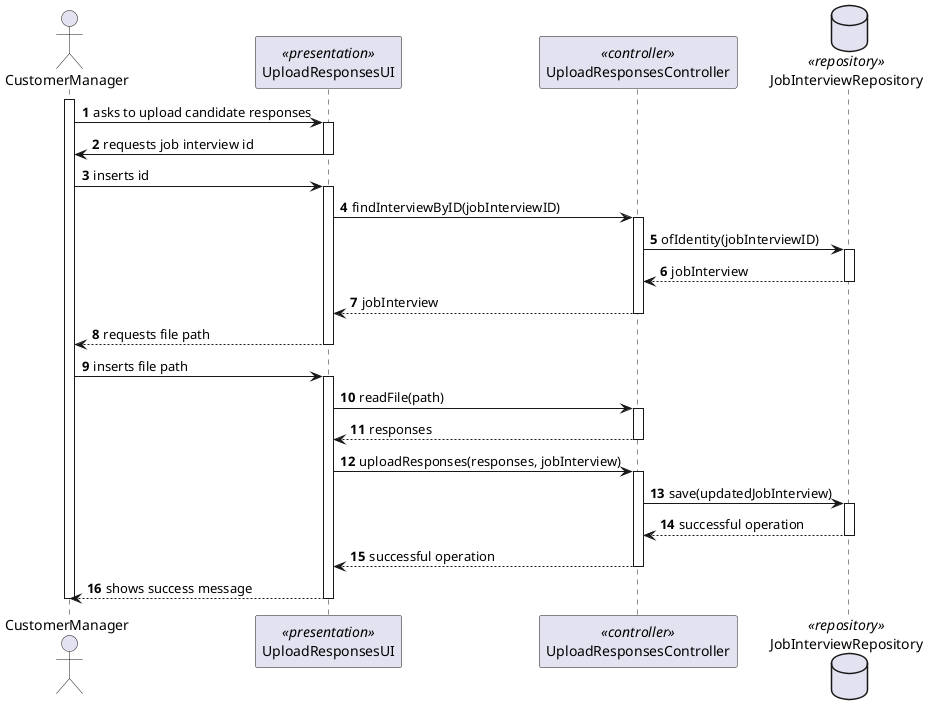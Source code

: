 @startuml
autonumber

actor CustomerManager

participant UploadResponsesUI <<presentation>>
participant UploadResponsesController <<controller>>

database JobInterviewRepository <<repository>>

activate CustomerManager

    CustomerManager -> UploadResponsesUI : asks to upload candidate responses
    activate UploadResponsesUI

        UploadResponsesUI -> CustomerManager : requests job interview id
    deactivate UploadResponsesUI

    CustomerManager -> UploadResponsesUI : inserts id
    activate UploadResponsesUI

        UploadResponsesUI -> UploadResponsesController : findInterviewByID(jobInterviewID)
        activate UploadResponsesController

            UploadResponsesController -> JobInterviewRepository : ofIdentity(jobInterviewID)
            activate JobInterviewRepository

                JobInterviewRepository --> UploadResponsesController : jobInterview
            deactivate JobInterviewRepository

            UploadResponsesController --> UploadResponsesUI : jobInterview
        deactivate UploadResponsesController

        UploadResponsesUI --> CustomerManager : requests file path
    deactivate UploadResponsesUI

    CustomerManager -> UploadResponsesUI : inserts file path
    activate UploadResponsesUI

        UploadResponsesUI -> UploadResponsesController : readFile(path)
        activate UploadResponsesController

            UploadResponsesController --> UploadResponsesUI : responses
        deactivate UploadResponsesController

        UploadResponsesUI -> UploadResponsesController : uploadResponses(responses, jobInterview)
        activate UploadResponsesController

            UploadResponsesController -> JobInterviewRepository : save(updatedJobInterview)
            activate JobInterviewRepository

                JobInterviewRepository --> UploadResponsesController : successful operation
            deactivate JobInterviewRepository

            UploadResponsesController --> UploadResponsesUI : successful operation
        deactivate UploadResponsesController

        UploadResponsesUI --> CustomerManager : shows success message
    deactivate UploadResponsesUI

deactivate CustomerManager

@enduml